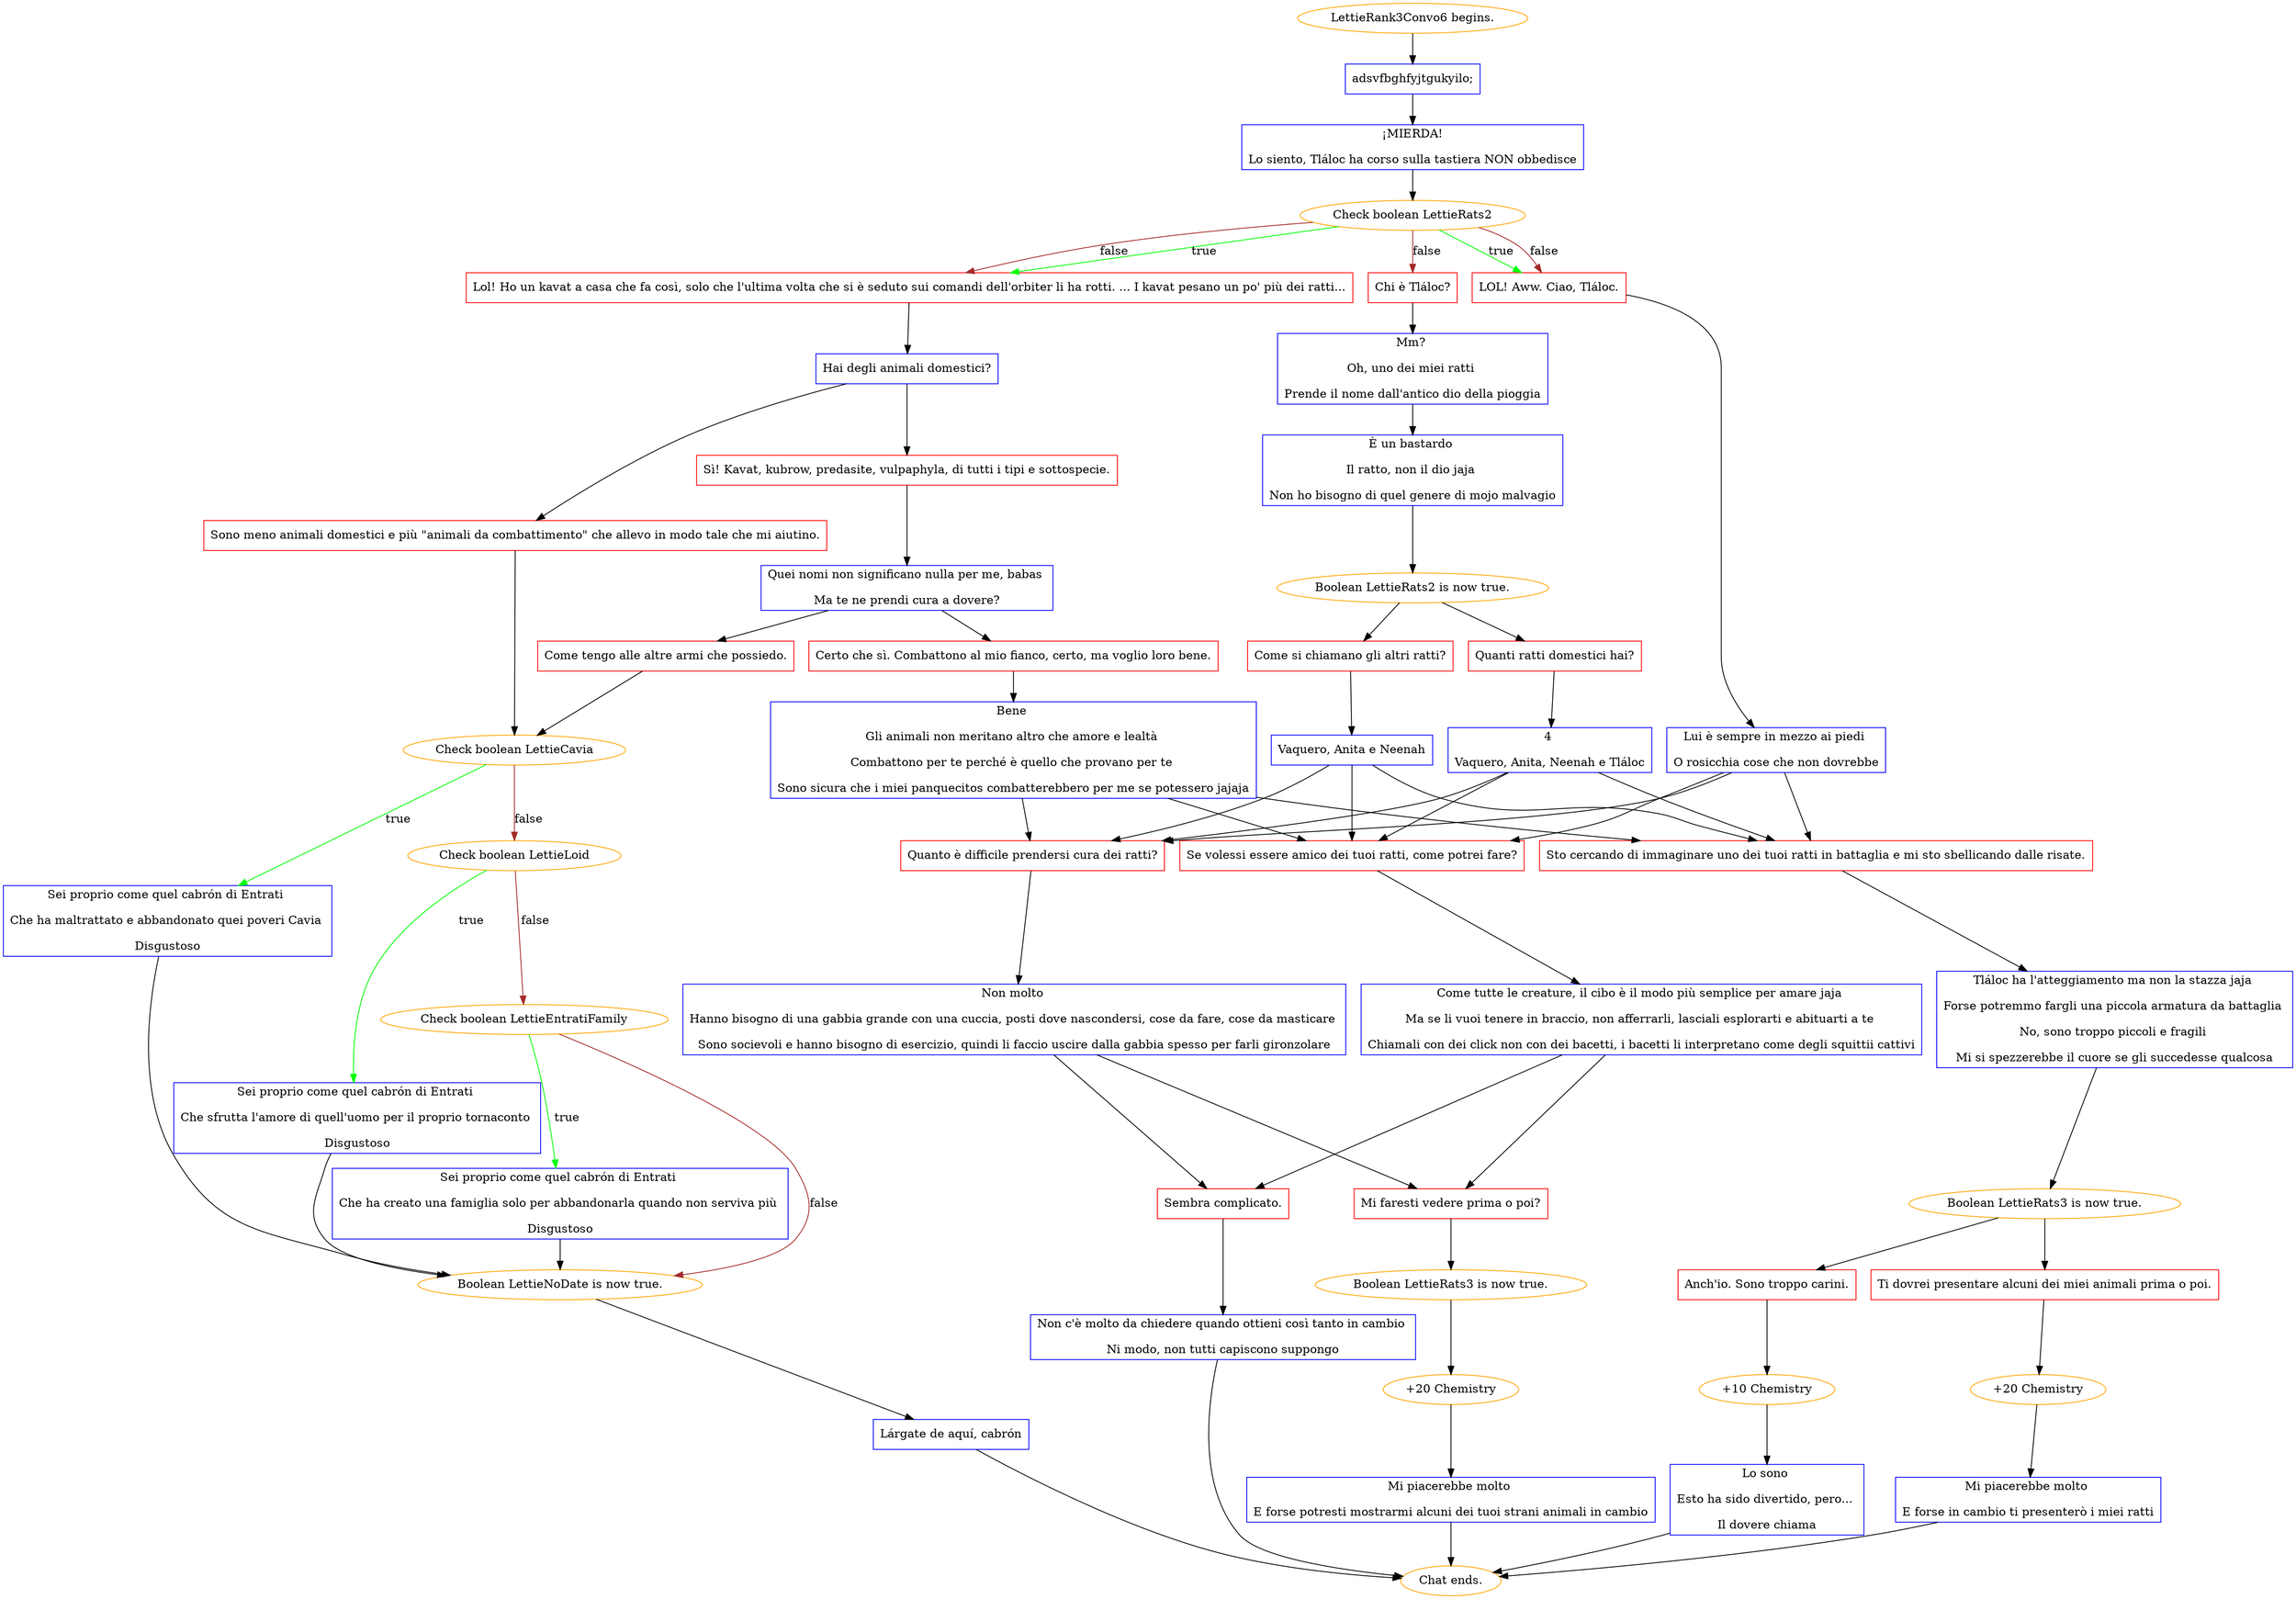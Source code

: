 digraph {
	"LettieRank3Convo6 begins." [color=orange];
		"LettieRank3Convo6 begins." -> j4220997294;
	j4220997294 [label="adsvfbghfyjtgukyilo;",shape=box,color=blue];
		j4220997294 -> j3310307442;
	j3310307442 [label="¡MIERDA!
Lo siento, Tláloc ha corso sulla tastiera NON obbedisce",shape=box,color=blue];
		j3310307442 -> j352879681;
	j352879681 [label="Check boolean LettieRats2",color=orange];
		j352879681 -> j1569047245 [label=true,color=green];
		j352879681 -> j573091652 [label=true,color=green];
		j352879681 -> j1569047245 [label=false,color=brown];
		j352879681 -> j3561146914 [label=false,color=brown];
		j352879681 -> j573091652 [label=false,color=brown];
	j1569047245 [label="LOL! Aww. Ciao, Tláloc.",shape=box,color=red];
		j1569047245 -> j3308312465;
	j573091652 [label="Lol! Ho un kavat a casa che fa così, solo che l'ultima volta che si è seduto sui comandi dell'orbiter li ha rotti. ... I kavat pesano un po' più dei ratti...",shape=box,color=red];
		j573091652 -> j3483817103;
	j3561146914 [label="Chi è Tláloc?",shape=box,color=red];
		j3561146914 -> j3865060183;
	j3308312465 [label="Lui è sempre in mezzo ai piedi 
O rosicchia cose che non dovrebbe",shape=box,color=blue];
		j3308312465 -> j2833274303;
		j3308312465 -> j2081228409;
		j3308312465 -> j2866155743;
	j3483817103 [label="Hai degli animali domestici?",shape=box,color=blue];
		j3483817103 -> j3555675813;
		j3483817103 -> j2541130203;
	j3865060183 [label="Mm? 
Oh, uno dei miei ratti 
Prende il nome dall'antico dio della pioggia",shape=box,color=blue];
		j3865060183 -> j626829881;
	j2833274303 [label="Se volessi essere amico dei tuoi ratti, come potrei fare?",shape=box,color=red];
		j2833274303 -> j2824161755;
	j2081228409 [label="Quanto è difficile prendersi cura dei ratti?",shape=box,color=red];
		j2081228409 -> j1667850975;
	j2866155743 [label="Sto cercando di immaginare uno dei tuoi ratti in battaglia e mi sto sbellicando dalle risate.",shape=box,color=red];
		j2866155743 -> j3229252030;
	j3555675813 [label="Sì! Kavat, kubrow, predasite, vulpaphyla, di tutti i tipi e sottospecie.",shape=box,color=red];
		j3555675813 -> j3437828866;
	j2541130203 [label="Sono meno animali domestici e più \"animali da combattimento\" che allevo in modo tale che mi aiutino.",shape=box,color=red];
		j2541130203 -> j2709366223;
	j626829881 [label="È un bastardo 
Il ratto, non il dio jaja 
Non ho bisogno di quel genere di mojo malvagio",shape=box,color=blue];
		j626829881 -> j10351059;
	j2824161755 [label="Come tutte le creature, il cibo è il modo più semplice per amare jaja 
Ma se li vuoi tenere in braccio, non afferrarli, lasciali esplorarti e abituarti a te 
Chiamali con dei click non con dei bacetti, i bacetti li interpretano come degli squittii cattivi",shape=box,color=blue];
		j2824161755 -> j3493135778;
		j2824161755 -> j2310679413;
	j1667850975 [label="Non molto 
Hanno bisogno di una gabbia grande con una cuccia, posti dove nascondersi, cose da fare, cose da masticare 
Sono socievoli e hanno bisogno di esercizio, quindi li faccio uscire dalla gabbia spesso per farli gironzolare",shape=box,color=blue];
		j1667850975 -> j3493135778;
		j1667850975 -> j2310679413;
	j3229252030 [label="Tláloc ha l'atteggiamento ma non la stazza jaja 
Forse potremmo fargli una piccola armatura da battaglia 
No, sono troppo piccoli e fragili 
Mi si spezzerebbe il cuore se gli succedesse qualcosa",shape=box,color=blue];
		j3229252030 -> j2279302391;
	j3437828866 [label="Quei nomi non significano nulla per me, babas 
Ma te ne prendi cura a dovere?",shape=box,color=blue];
		j3437828866 -> j829746324;
		j3437828866 -> j411361986;
	j2709366223 [label="Check boolean LettieCavia",color=orange];
		j2709366223 -> j2701273137 [label=true,color=green];
		j2709366223 -> j1457704003 [label=false,color=brown];
	j10351059 [label="Boolean LettieRats2 is now true.",color=orange];
		j10351059 -> j1092269632;
		j10351059 -> j268433861;
	j3493135778 [label="Mi faresti vedere prima o poi?",shape=box,color=red];
		j3493135778 -> j1103606937;
	j2310679413 [label="Sembra complicato.",shape=box,color=red];
		j2310679413 -> j1622560867;
	j2279302391 [label="Boolean LettieRats3 is now true.",color=orange];
		j2279302391 -> j782361216;
		j2279302391 -> j1537820544;
	j829746324 [label="Certo che sì. Combattono al mio fianco, certo, ma voglio loro bene.",shape=box,color=red];
		j829746324 -> j2124320765;
	j411361986 [label="Come tengo alle altre armi che possiedo.",shape=box,color=red];
		j411361986 -> j2709366223;
	j2701273137 [label="Sei proprio come quel cabrón di Entrati 
Che ha maltrattato e abbandonato quei poveri Cavia 
Disgustoso",shape=box,color=blue];
		j2701273137 -> j3650571808;
	j1457704003 [label="Check boolean LettieLoid",color=orange];
		j1457704003 -> j2385307861 [label=true,color=green];
		j1457704003 -> j2739792652 [label=false,color=brown];
	j1092269632 [label="Quanti ratti domestici hai?",shape=box,color=red];
		j1092269632 -> j1723721743;
	j268433861 [label="Come si chiamano gli altri ratti?",shape=box,color=red];
		j268433861 -> j4194642102;
	j1103606937 [label="Boolean LettieRats3 is now true.",color=orange];
		j1103606937 -> j3992904205;
	j1622560867 [label="Non c'è molto da chiedere quando ottieni così tanto in cambio 
Ni modo, non tutti capiscono suppongo",shape=box,color=blue];
		j1622560867 -> "Chat ends.";
	j782361216 [label="Anch'io. Sono troppo carini.",shape=box,color=red];
		j782361216 -> j460976551;
	j1537820544 [label="Ti dovrei presentare alcuni dei miei animali prima o poi.",shape=box,color=red];
		j1537820544 -> j953692736;
	j2124320765 [label="Bene 
Gli animali non meritano altro che amore e lealtà 
Combattono per te perché è quello che provano per te 
Sono sicura che i miei panquecitos combatterebbero per me se potessero jajaja",shape=box,color=blue];
		j2124320765 -> j2833274303;
		j2124320765 -> j2081228409;
		j2124320765 -> j2866155743;
	j3650571808 [label="Boolean LettieNoDate is now true.",color=orange];
		j3650571808 -> j3947662504;
	j2385307861 [label="Sei proprio come quel cabrón di Entrati 
Che sfrutta l'amore di quell'uomo per il proprio tornaconto 
Disgustoso",shape=box,color=blue];
		j2385307861 -> j3650571808;
	j2739792652 [label="Check boolean LettieEntratiFamily",color=orange];
		j2739792652 -> j2977656465 [label=true,color=green];
		j2739792652 -> j3650571808 [label=false,color=brown];
	j1723721743 [label="4 
Vaquero, Anita, Neenah e Tláloc",shape=box,color=blue];
		j1723721743 -> j2833274303;
		j1723721743 -> j2081228409;
		j1723721743 -> j2866155743;
	j4194642102 [label="Vaquero, Anita e Neenah",shape=box,color=blue];
		j4194642102 -> j2833274303;
		j4194642102 -> j2081228409;
		j4194642102 -> j2866155743;
	j3992904205 [label="+20 Chemistry",color=orange];
		j3992904205 -> j2167560686;
	"Chat ends." [color=orange];
	j460976551 [label="+10 Chemistry",color=orange];
		j460976551 -> j1060193184;
	j953692736 [label="+20 Chemistry",color=orange];
		j953692736 -> j2267135149;
	j3947662504 [label="Lárgate de aquí, cabrón",shape=box,color=blue];
		j3947662504 -> "Chat ends.";
	j2977656465 [label="Sei proprio come quel cabrón di Entrati 
Che ha creato una famiglia solo per abbandonarla quando non serviva più 
Disgustoso",shape=box,color=blue];
		j2977656465 -> j3650571808;
	j2167560686 [label="Mi piacerebbe molto 
E forse potresti mostrarmi alcuni dei tuoi strani animali in cambio",shape=box,color=blue];
		j2167560686 -> "Chat ends.";
	j1060193184 [label="Lo sono 
Esto ha sido divertido, pero... 
Il dovere chiama",shape=box,color=blue];
		j1060193184 -> "Chat ends.";
	j2267135149 [label="Mi piacerebbe molto 
E forse in cambio ti presenterò i miei ratti",shape=box,color=blue];
		j2267135149 -> "Chat ends.";
}
